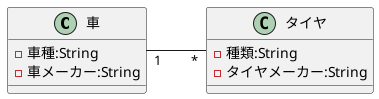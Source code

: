 @startuml クラス図
left to right direction
class 車 {
    - 車種:String
    - 車メーカー:String
}
class タイヤ {
    - 種類:String
    - タイヤメーカー:String
}

車 "1"--"*"タイヤ
@enduml